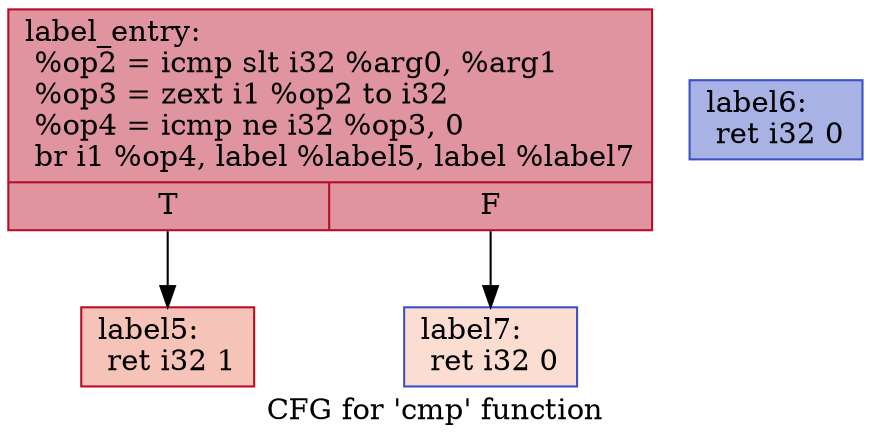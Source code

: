 digraph "CFG for 'cmp' function" {
	label="CFG for 'cmp' function";

	Node0x2f1f0790 [shape=record,color="#b70d28ff", style=filled, fillcolor="#b70d2870",label="{label_entry:\l  %op2 = icmp slt i32 %arg0, %arg1\l  %op3 = zext i1 %op2 to i32\l  %op4 = icmp ne i32 %op3, 0\l  br i1 %op4, label %label5, label %label7\l|{<s0>T|<s1>F}}"];
	Node0x2f1f0790:s0 -> Node0x2f1f0f60;
	Node0x2f1f0790:s1 -> Node0x2f1f0fd0;
	Node0x2f1f0f60 [shape=record,color="#b70d28ff", style=filled, fillcolor="#e8765c70",label="{label5:                                           \l  ret i32 1\l}"];
	Node0x2f1f11f0 [shape=record,color="#3d50c3ff", style=filled, fillcolor="#3d50c370",label="{label6:                                           \l  ret i32 0\l}"];
	Node0x2f1f0fd0 [shape=record,color="#3d50c3ff", style=filled, fillcolor="#f7b39670",label="{label7:                                           \l  ret i32 0\l}"];
}
